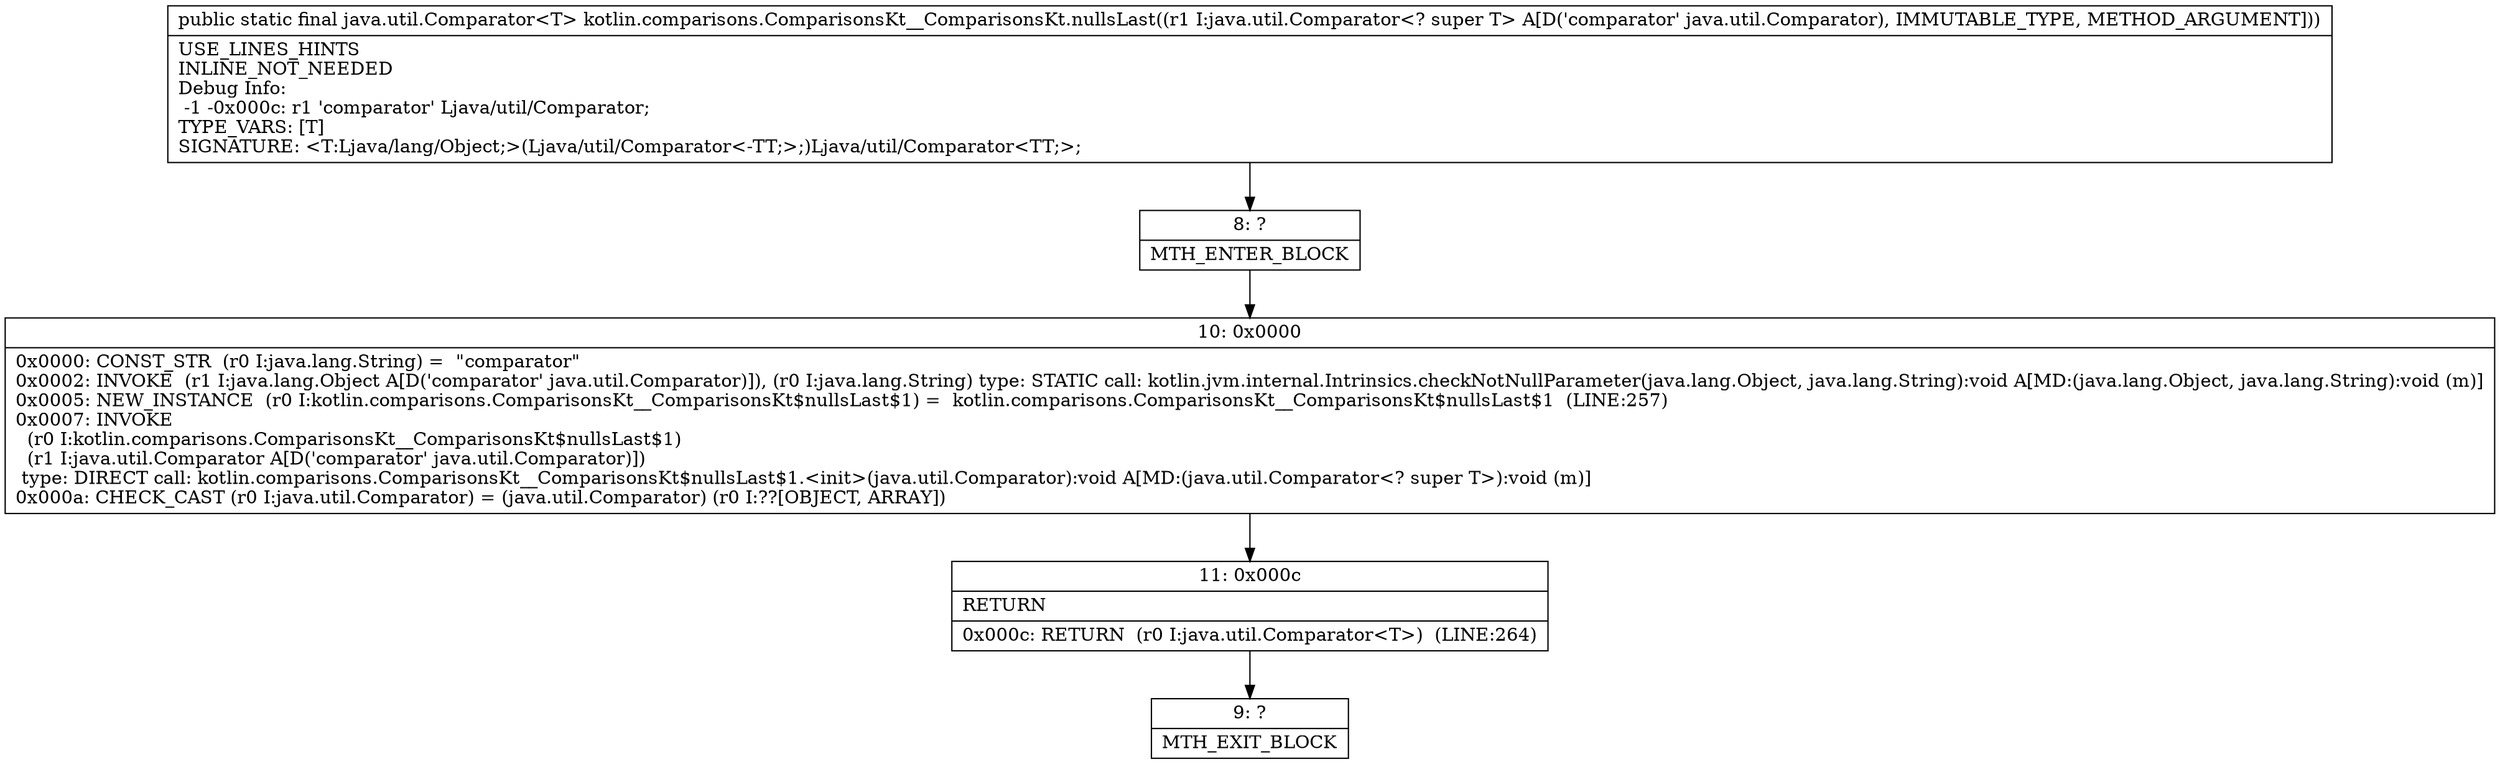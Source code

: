digraph "CFG forkotlin.comparisons.ComparisonsKt__ComparisonsKt.nullsLast(Ljava\/util\/Comparator;)Ljava\/util\/Comparator;" {
Node_8 [shape=record,label="{8\:\ ?|MTH_ENTER_BLOCK\l}"];
Node_10 [shape=record,label="{10\:\ 0x0000|0x0000: CONST_STR  (r0 I:java.lang.String) =  \"comparator\" \l0x0002: INVOKE  (r1 I:java.lang.Object A[D('comparator' java.util.Comparator)]), (r0 I:java.lang.String) type: STATIC call: kotlin.jvm.internal.Intrinsics.checkNotNullParameter(java.lang.Object, java.lang.String):void A[MD:(java.lang.Object, java.lang.String):void (m)]\l0x0005: NEW_INSTANCE  (r0 I:kotlin.comparisons.ComparisonsKt__ComparisonsKt$nullsLast$1) =  kotlin.comparisons.ComparisonsKt__ComparisonsKt$nullsLast$1  (LINE:257)\l0x0007: INVOKE  \l  (r0 I:kotlin.comparisons.ComparisonsKt__ComparisonsKt$nullsLast$1)\l  (r1 I:java.util.Comparator A[D('comparator' java.util.Comparator)])\l type: DIRECT call: kotlin.comparisons.ComparisonsKt__ComparisonsKt$nullsLast$1.\<init\>(java.util.Comparator):void A[MD:(java.util.Comparator\<? super T\>):void (m)]\l0x000a: CHECK_CAST (r0 I:java.util.Comparator) = (java.util.Comparator) (r0 I:??[OBJECT, ARRAY]) \l}"];
Node_11 [shape=record,label="{11\:\ 0x000c|RETURN\l|0x000c: RETURN  (r0 I:java.util.Comparator\<T\>)  (LINE:264)\l}"];
Node_9 [shape=record,label="{9\:\ ?|MTH_EXIT_BLOCK\l}"];
MethodNode[shape=record,label="{public static final java.util.Comparator\<T\> kotlin.comparisons.ComparisonsKt__ComparisonsKt.nullsLast((r1 I:java.util.Comparator\<? super T\> A[D('comparator' java.util.Comparator), IMMUTABLE_TYPE, METHOD_ARGUMENT]))  | USE_LINES_HINTS\lINLINE_NOT_NEEDED\lDebug Info:\l  \-1 \-0x000c: r1 'comparator' Ljava\/util\/Comparator;\lTYPE_VARS: [T]\lSIGNATURE: \<T:Ljava\/lang\/Object;\>(Ljava\/util\/Comparator\<\-TT;\>;)Ljava\/util\/Comparator\<TT;\>;\l}"];
MethodNode -> Node_8;Node_8 -> Node_10;
Node_10 -> Node_11;
Node_11 -> Node_9;
}

